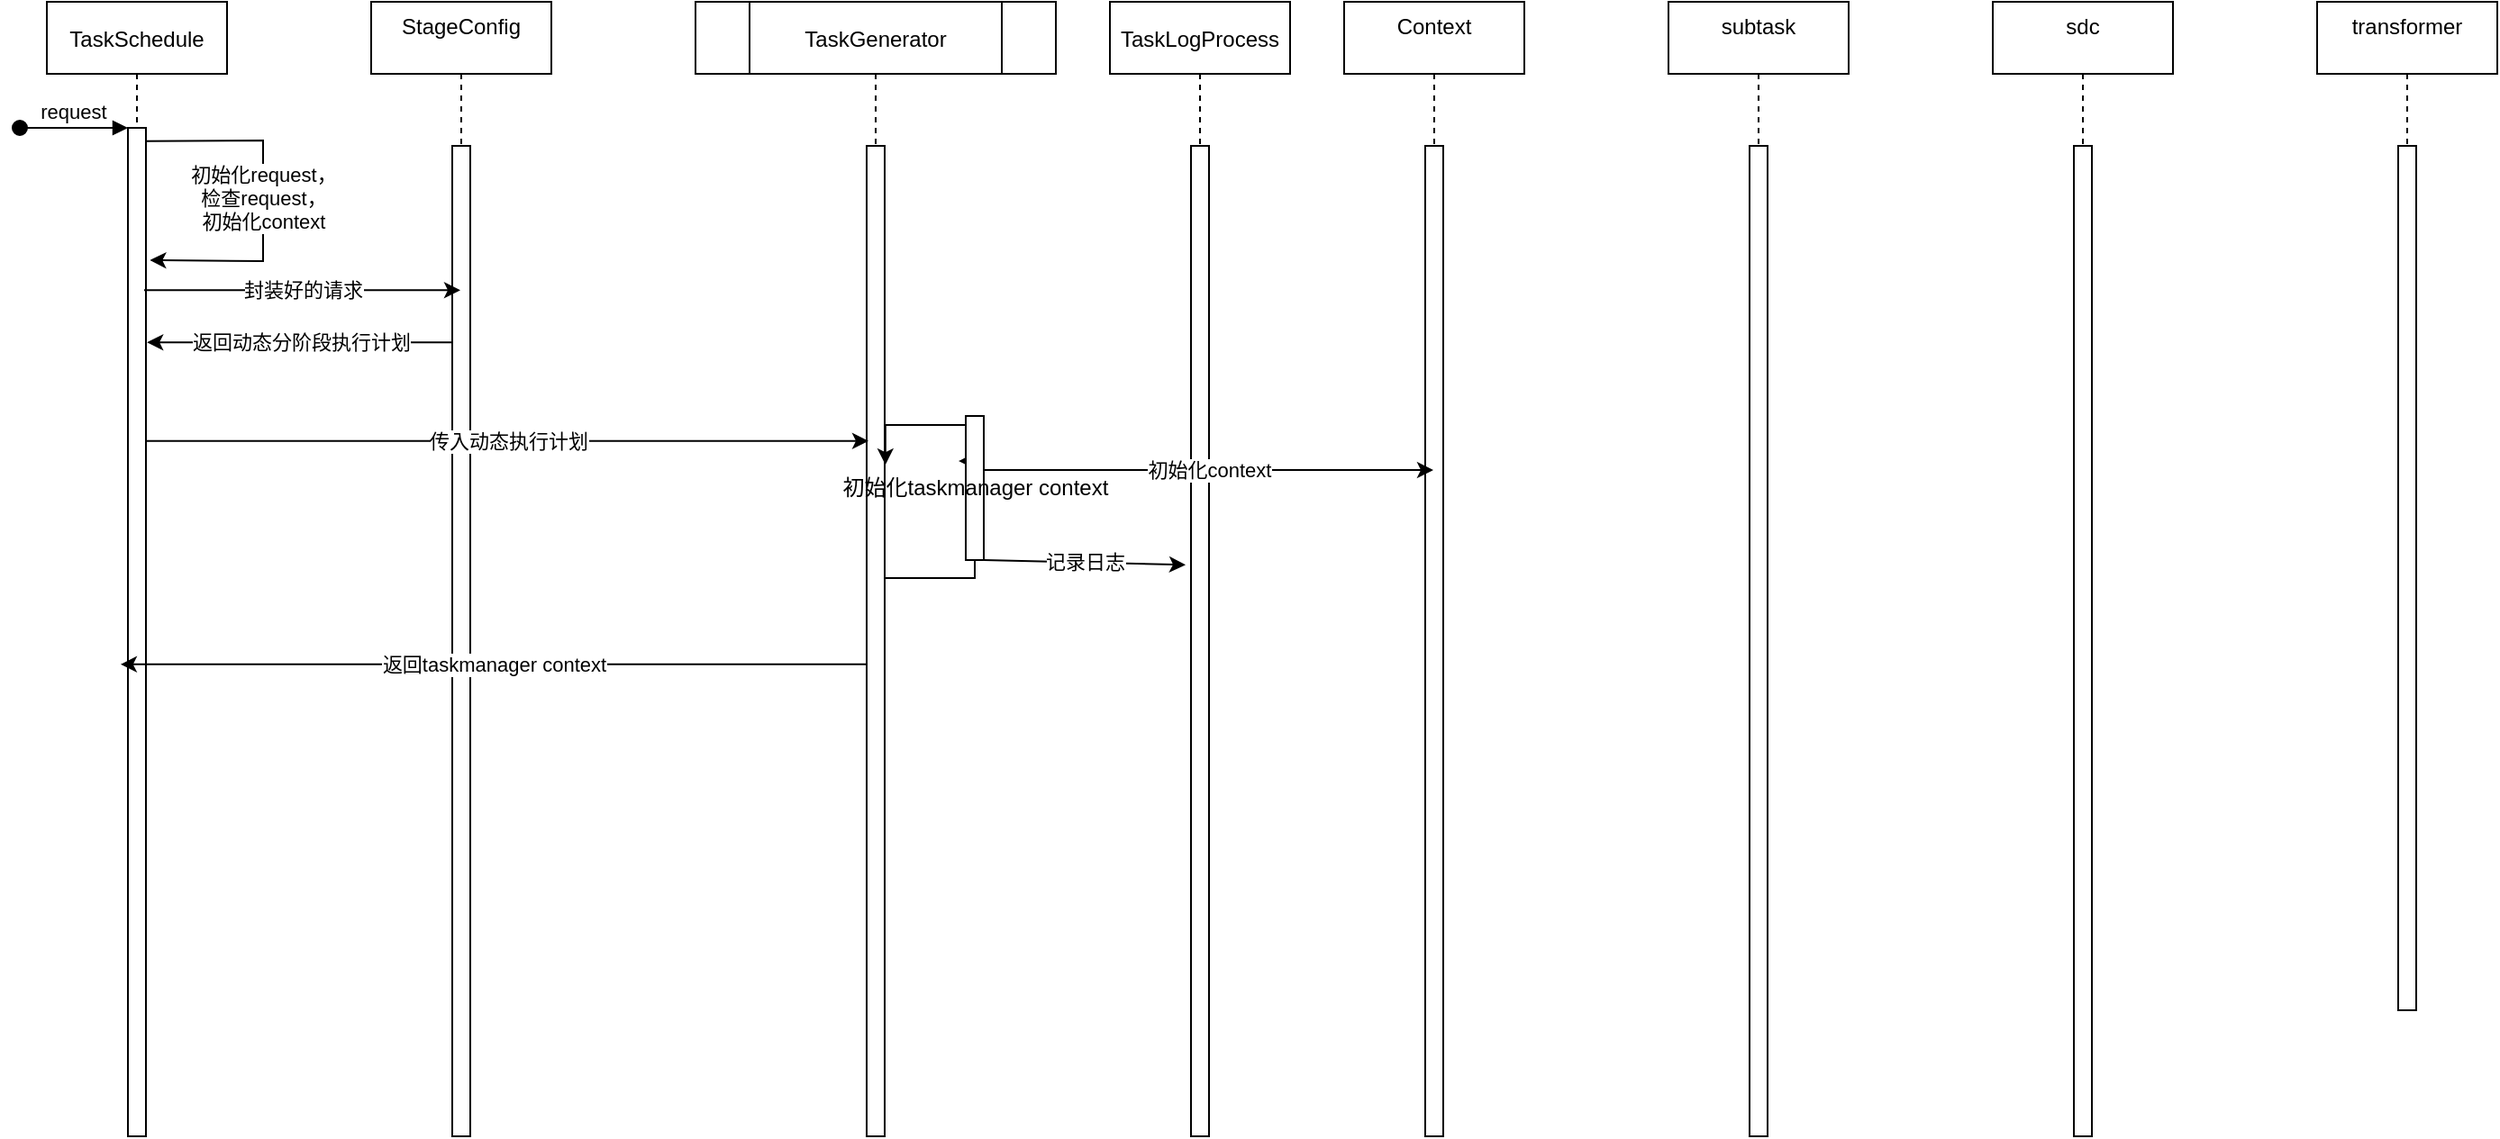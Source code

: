 <mxfile version="15.7.4" type="github">
  <diagram id="kgpKYQtTHZ0yAKxKKP6v" name="Page-1">
    <mxGraphModel dx="1152" dy="692" grid="1" gridSize="10" guides="1" tooltips="1" connect="1" arrows="1" fold="1" page="1" pageScale="1" pageWidth="850" pageHeight="1100" math="0" shadow="0">
      <root>
        <mxCell id="0" />
        <mxCell id="1" parent="0" />
        <mxCell id="3nuBFxr9cyL0pnOWT2aG-1" value="TaskSchedule" style="shape=umlLifeline;perimeter=lifelinePerimeter;container=1;collapsible=0;recursiveResize=0;rounded=0;shadow=0;strokeWidth=1;" parent="1" vertex="1">
          <mxGeometry x="120" y="80" width="100" height="560" as="geometry" />
        </mxCell>
        <mxCell id="3nuBFxr9cyL0pnOWT2aG-2" value="" style="points=[];perimeter=orthogonalPerimeter;rounded=0;shadow=0;strokeWidth=1;" parent="3nuBFxr9cyL0pnOWT2aG-1" vertex="1">
          <mxGeometry x="45" y="70" width="10" height="490" as="geometry" />
        </mxCell>
        <mxCell id="3nuBFxr9cyL0pnOWT2aG-3" value="request" style="verticalAlign=bottom;startArrow=oval;endArrow=block;startSize=8;shadow=0;strokeWidth=1;" parent="3nuBFxr9cyL0pnOWT2aG-1" target="3nuBFxr9cyL0pnOWT2aG-2" edge="1">
          <mxGeometry relative="1" as="geometry">
            <mxPoint x="-15" y="70" as="sourcePoint" />
          </mxGeometry>
        </mxCell>
        <mxCell id="1ZQbf8DL8OWNi4JUQAne-20" value="初始化request，&lt;br&gt;检查request，&lt;br&gt;初始化context" style="endArrow=classic;html=1;rounded=0;exitX=0.98;exitY=0.015;exitDx=0;exitDy=0;exitPerimeter=0;entryX=1.22;entryY=0.15;entryDx=0;entryDy=0;entryPerimeter=0;" edge="1" parent="3nuBFxr9cyL0pnOWT2aG-1" source="3nuBFxr9cyL0pnOWT2aG-2" target="3nuBFxr9cyL0pnOWT2aG-2">
          <mxGeometry width="50" height="50" relative="1" as="geometry">
            <mxPoint x="230" y="290" as="sourcePoint" />
            <mxPoint x="280" y="240" as="targetPoint" />
            <Array as="points">
              <mxPoint x="120" y="77" />
              <mxPoint x="120" y="144" />
            </Array>
          </mxGeometry>
        </mxCell>
        <mxCell id="3nuBFxr9cyL0pnOWT2aG-5" value="StageConfig&#xa;" style="shape=umlLifeline;perimeter=lifelinePerimeter;container=1;collapsible=0;recursiveResize=0;rounded=0;shadow=0;strokeWidth=1;" parent="1" vertex="1">
          <mxGeometry x="300" y="80" width="100" height="630" as="geometry" />
        </mxCell>
        <mxCell id="3nuBFxr9cyL0pnOWT2aG-6" value="" style="points=[];perimeter=orthogonalPerimeter;rounded=0;shadow=0;strokeWidth=1;" parent="3nuBFxr9cyL0pnOWT2aG-5" vertex="1">
          <mxGeometry x="45" y="80" width="10" height="550" as="geometry" />
        </mxCell>
        <mxCell id="1ZQbf8DL8OWNi4JUQAne-1" value="TaskGenerator" style="shape=umlLifeline;perimeter=lifelinePerimeter;container=1;collapsible=0;recursiveResize=0;rounded=0;shadow=0;strokeWidth=1;" vertex="1" parent="1">
          <mxGeometry x="480" y="80" width="200" height="630" as="geometry" />
        </mxCell>
        <mxCell id="1ZQbf8DL8OWNi4JUQAne-22" value="" style="points=[];perimeter=orthogonalPerimeter;rounded=0;shadow=0;strokeWidth=1;" vertex="1" parent="1ZQbf8DL8OWNi4JUQAne-1">
          <mxGeometry x="-315" y="70" width="10" height="490" as="geometry" />
        </mxCell>
        <mxCell id="1ZQbf8DL8OWNi4JUQAne-23" value="TaskGenerator" style="shape=umlLifeline;perimeter=lifelinePerimeter;container=1;collapsible=0;recursiveResize=0;rounded=0;shadow=0;strokeWidth=1;" vertex="1" parent="1ZQbf8DL8OWNi4JUQAne-1">
          <mxGeometry x="30" width="140" height="630" as="geometry" />
        </mxCell>
        <mxCell id="1ZQbf8DL8OWNi4JUQAne-43" value="" style="edgeStyle=orthogonalEdgeStyle;rounded=0;orthogonalLoop=1;jettySize=auto;html=1;entryX=-0.4;entryY=0.313;entryDx=0;entryDy=0;entryPerimeter=0;" edge="1" parent="1ZQbf8DL8OWNi4JUQAne-23" source="1ZQbf8DL8OWNi4JUQAne-24" target="1ZQbf8DL8OWNi4JUQAne-39">
          <mxGeometry relative="1" as="geometry">
            <Array as="points">
              <mxPoint x="125" y="320" />
              <mxPoint x="125" y="255" />
            </Array>
          </mxGeometry>
        </mxCell>
        <mxCell id="1ZQbf8DL8OWNi4JUQAne-24" value="" style="points=[];perimeter=orthogonalPerimeter;rounded=0;shadow=0;strokeWidth=1;" vertex="1" parent="1ZQbf8DL8OWNi4JUQAne-23">
          <mxGeometry x="65" y="80" width="10" height="550" as="geometry" />
        </mxCell>
        <mxCell id="1ZQbf8DL8OWNi4JUQAne-45" value="" style="edgeStyle=orthogonalEdgeStyle;rounded=0;orthogonalLoop=1;jettySize=auto;html=1;exitX=0.153;exitY=0.116;exitDx=0;exitDy=0;exitPerimeter=0;entryX=1.041;entryY=0.322;entryDx=0;entryDy=0;entryPerimeter=0;" edge="1" parent="1ZQbf8DL8OWNi4JUQAne-23" source="1ZQbf8DL8OWNi4JUQAne-39" target="1ZQbf8DL8OWNi4JUQAne-24">
          <mxGeometry relative="1" as="geometry">
            <Array as="points">
              <mxPoint x="122" y="235" />
            </Array>
          </mxGeometry>
        </mxCell>
        <mxCell id="1ZQbf8DL8OWNi4JUQAne-39" value="初始化taskmanager context" style="html=1;points=[];perimeter=orthogonalPerimeter;" vertex="1" parent="1ZQbf8DL8OWNi4JUQAne-23">
          <mxGeometry x="120" y="230" width="10" height="80" as="geometry" />
        </mxCell>
        <mxCell id="1ZQbf8DL8OWNi4JUQAne-25" value="" style="points=[];perimeter=orthogonalPerimeter;rounded=0;shadow=0;strokeWidth=1;" vertex="1" parent="1ZQbf8DL8OWNi4JUQAne-1">
          <mxGeometry x="-315" y="70" width="10" height="560" as="geometry" />
        </mxCell>
        <mxCell id="1ZQbf8DL8OWNi4JUQAne-26" value="传入动态执行计划" style="endArrow=classic;html=1;rounded=0;entryX=0.1;entryY=0.298;entryDx=0;entryDy=0;entryPerimeter=0;" edge="1" parent="1ZQbf8DL8OWNi4JUQAne-1" source="1ZQbf8DL8OWNi4JUQAne-25" target="1ZQbf8DL8OWNi4JUQAne-24">
          <mxGeometry width="50" height="50" relative="1" as="geometry">
            <mxPoint x="-110" y="280" as="sourcePoint" />
            <mxPoint x="-60" y="230" as="targetPoint" />
          </mxGeometry>
        </mxCell>
        <mxCell id="1ZQbf8DL8OWNi4JUQAne-48" value="返回taskmanager context" style="endArrow=classic;html=1;rounded=0;entryX=-0.406;entryY=0.532;entryDx=0;entryDy=0;entryPerimeter=0;" edge="1" parent="1ZQbf8DL8OWNi4JUQAne-1" source="1ZQbf8DL8OWNi4JUQAne-24" target="1ZQbf8DL8OWNi4JUQAne-25">
          <mxGeometry relative="1" as="geometry">
            <mxPoint x="180" y="330" as="sourcePoint" />
            <mxPoint x="280" y="330" as="targetPoint" />
          </mxGeometry>
        </mxCell>
        <mxCell id="1ZQbf8DL8OWNi4JUQAne-4" value="TaskLogProcess" style="shape=umlLifeline;perimeter=lifelinePerimeter;container=1;collapsible=0;recursiveResize=0;rounded=0;shadow=0;strokeWidth=1;" vertex="1" parent="1">
          <mxGeometry x="710" y="80" width="100" height="630" as="geometry" />
        </mxCell>
        <mxCell id="1ZQbf8DL8OWNi4JUQAne-5" value="" style="points=[];perimeter=orthogonalPerimeter;rounded=0;shadow=0;strokeWidth=1;" vertex="1" parent="1ZQbf8DL8OWNi4JUQAne-4">
          <mxGeometry x="45" y="80" width="10" height="550" as="geometry" />
        </mxCell>
        <mxCell id="1ZQbf8DL8OWNi4JUQAne-7" value="Context&#xa;" style="shape=umlLifeline;perimeter=lifelinePerimeter;container=1;collapsible=0;recursiveResize=0;rounded=0;shadow=0;strokeWidth=1;" vertex="1" parent="1">
          <mxGeometry x="840" y="80" width="100" height="630" as="geometry" />
        </mxCell>
        <mxCell id="1ZQbf8DL8OWNi4JUQAne-8" value="" style="points=[];perimeter=orthogonalPerimeter;rounded=0;shadow=0;strokeWidth=1;" vertex="1" parent="1ZQbf8DL8OWNi4JUQAne-7">
          <mxGeometry x="45" y="80" width="10" height="550" as="geometry" />
        </mxCell>
        <mxCell id="1ZQbf8DL8OWNi4JUQAne-15" value="封装好的请求" style="endArrow=classic;html=1;rounded=0;exitX=0.9;exitY=0.184;exitDx=0;exitDy=0;exitPerimeter=0;" edge="1" parent="1" source="3nuBFxr9cyL0pnOWT2aG-2" target="3nuBFxr9cyL0pnOWT2aG-5">
          <mxGeometry width="50" height="50" relative="1" as="geometry">
            <mxPoint x="530" y="250" as="sourcePoint" />
            <mxPoint x="340" y="170" as="targetPoint" />
            <Array as="points" />
          </mxGeometry>
        </mxCell>
        <mxCell id="1ZQbf8DL8OWNi4JUQAne-21" value="返回动态分阶段执行计划" style="endArrow=classic;html=1;rounded=0;entryX=1.06;entryY=0.243;entryDx=0;entryDy=0;entryPerimeter=0;" edge="1" parent="1" source="3nuBFxr9cyL0pnOWT2aG-6" target="3nuBFxr9cyL0pnOWT2aG-2">
          <mxGeometry width="50" height="50" relative="1" as="geometry">
            <mxPoint x="350" y="370" as="sourcePoint" />
            <mxPoint x="400" y="320" as="targetPoint" />
          </mxGeometry>
        </mxCell>
        <mxCell id="1ZQbf8DL8OWNi4JUQAne-52" value="初始化context&lt;br&gt;" style="endArrow=classic;html=1;rounded=0;exitX=1;exitY=0.375;exitDx=0;exitDy=0;exitPerimeter=0;" edge="1" parent="1" source="1ZQbf8DL8OWNi4JUQAne-39" target="1ZQbf8DL8OWNi4JUQAne-7">
          <mxGeometry width="50" height="50" relative="1" as="geometry">
            <mxPoint x="680" y="440" as="sourcePoint" />
            <mxPoint x="730" y="390" as="targetPoint" />
          </mxGeometry>
        </mxCell>
        <mxCell id="1ZQbf8DL8OWNi4JUQAne-53" value="记录日志" style="endArrow=classic;html=1;rounded=0;entryX=-0.3;entryY=0.423;entryDx=0;entryDy=0;entryPerimeter=0;" edge="1" parent="1" source="1ZQbf8DL8OWNi4JUQAne-39" target="1ZQbf8DL8OWNi4JUQAne-5">
          <mxGeometry width="50" height="50" relative="1" as="geometry">
            <mxPoint x="680" y="430" as="sourcePoint" />
            <mxPoint x="730" y="380" as="targetPoint" />
          </mxGeometry>
        </mxCell>
        <mxCell id="1ZQbf8DL8OWNi4JUQAne-54" value="subtask&#xa;" style="shape=umlLifeline;perimeter=lifelinePerimeter;container=1;collapsible=0;recursiveResize=0;rounded=0;shadow=0;strokeWidth=1;" vertex="1" parent="1">
          <mxGeometry x="1020" y="80" width="100" height="630" as="geometry" />
        </mxCell>
        <mxCell id="1ZQbf8DL8OWNi4JUQAne-55" value="" style="points=[];perimeter=orthogonalPerimeter;rounded=0;shadow=0;strokeWidth=1;" vertex="1" parent="1ZQbf8DL8OWNi4JUQAne-54">
          <mxGeometry x="45" y="80" width="10" height="550" as="geometry" />
        </mxCell>
        <mxCell id="1ZQbf8DL8OWNi4JUQAne-57" value="sdc&#xa;" style="shape=umlLifeline;perimeter=lifelinePerimeter;container=1;collapsible=0;recursiveResize=0;rounded=0;shadow=0;strokeWidth=1;" vertex="1" parent="1">
          <mxGeometry x="1200" y="80" width="100" height="630" as="geometry" />
        </mxCell>
        <mxCell id="1ZQbf8DL8OWNi4JUQAne-58" value="" style="points=[];perimeter=orthogonalPerimeter;rounded=0;shadow=0;strokeWidth=1;" vertex="1" parent="1ZQbf8DL8OWNi4JUQAne-57">
          <mxGeometry x="45" y="80" width="10" height="550" as="geometry" />
        </mxCell>
        <mxCell id="1ZQbf8DL8OWNi4JUQAne-60" value="transformer&#xa;" style="shape=umlLifeline;perimeter=lifelinePerimeter;container=1;collapsible=0;recursiveResize=0;rounded=0;shadow=0;strokeWidth=1;" vertex="1" parent="1">
          <mxGeometry x="1380" y="80" width="100" height="560" as="geometry" />
        </mxCell>
        <mxCell id="1ZQbf8DL8OWNi4JUQAne-61" value="" style="points=[];perimeter=orthogonalPerimeter;rounded=0;shadow=0;strokeWidth=1;" vertex="1" parent="1ZQbf8DL8OWNi4JUQAne-60">
          <mxGeometry x="45" y="80" width="10" height="480" as="geometry" />
        </mxCell>
      </root>
    </mxGraphModel>
  </diagram>
</mxfile>
